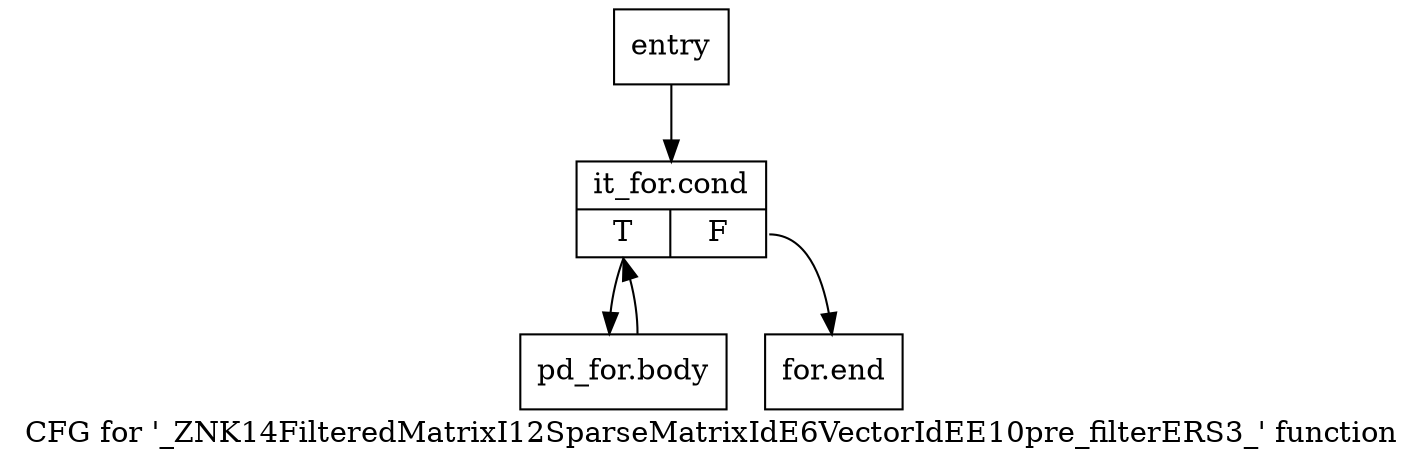 digraph "CFG for '_ZNK14FilteredMatrixI12SparseMatrixIdE6VectorIdEE10pre_filterERS3_' function" {
	label="CFG for '_ZNK14FilteredMatrixI12SparseMatrixIdE6VectorIdEE10pre_filterERS3_' function";

	Node0x54e3880 [shape=record,label="{entry}"];
	Node0x54e3880 -> Node0x54e38d0;
	Node0x54e38d0 [shape=record,label="{it_for.cond|{<s0>T|<s1>F}}"];
	Node0x54e38d0:s0 -> Node0x54e3920;
	Node0x54e38d0:s1 -> Node0x54e3970;
	Node0x54e3920 [shape=record,label="{pd_for.body}"];
	Node0x54e3920 -> Node0x54e38d0;
	Node0x54e3970 [shape=record,label="{for.end}"];
}

